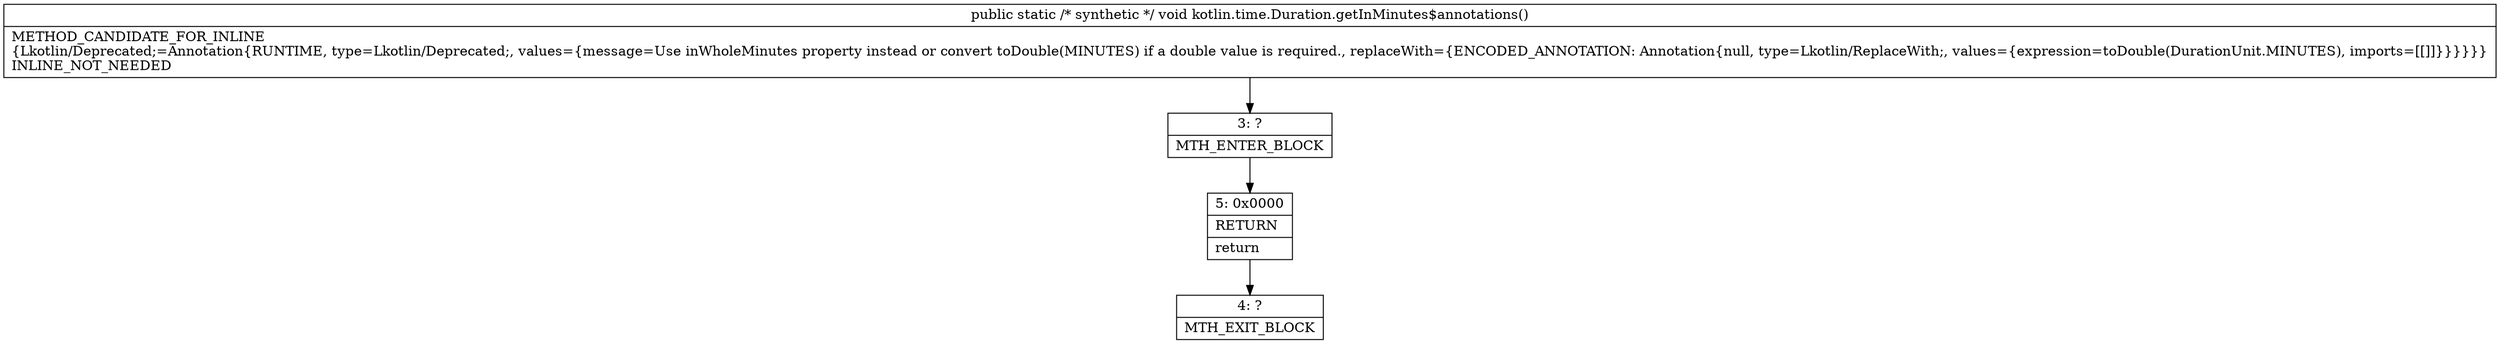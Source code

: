 digraph "CFG forkotlin.time.Duration.getInMinutes$annotations()V" {
Node_3 [shape=record,label="{3\:\ ?|MTH_ENTER_BLOCK\l}"];
Node_5 [shape=record,label="{5\:\ 0x0000|RETURN\l|return\l}"];
Node_4 [shape=record,label="{4\:\ ?|MTH_EXIT_BLOCK\l}"];
MethodNode[shape=record,label="{public static \/* synthetic *\/ void kotlin.time.Duration.getInMinutes$annotations()  | METHOD_CANDIDATE_FOR_INLINE\l\{Lkotlin\/Deprecated;=Annotation\{RUNTIME, type=Lkotlin\/Deprecated;, values=\{message=Use inWholeMinutes property instead or convert toDouble(MINUTES) if a double value is required., replaceWith=\{ENCODED_ANNOTATION: Annotation\{null, type=Lkotlin\/ReplaceWith;, values=\{expression=toDouble(DurationUnit.MINUTES), imports=[[]]\}\}\}\}\}\}\lINLINE_NOT_NEEDED\l}"];
MethodNode -> Node_3;Node_3 -> Node_5;
Node_5 -> Node_4;
}

